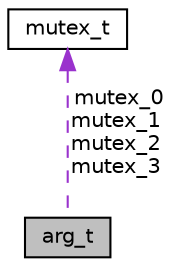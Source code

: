 digraph "arg_t"
{
 // LATEX_PDF_SIZE
  edge [fontname="Helvetica",fontsize="10",labelfontname="Helvetica",labelfontsize="10"];
  node [fontname="Helvetica",fontsize="10",shape=record];
  Node1 [label="arg_t",height=0.2,width=0.4,color="black", fillcolor="grey75", style="filled", fontcolor="black",tooltip=" "];
  Node2 -> Node1 [dir="back",color="darkorchid3",fontsize="10",style="dashed",label=" mutex_0\nmutex_1\nmutex_2\nmutex_3" ,fontname="Helvetica"];
  Node2 [label="mutex_t",height=0.2,width=0.4,color="black", fillcolor="white", style="filled",URL="$structmutex__t.html",tooltip="Type definition for mutex, opaque to user."];
}
